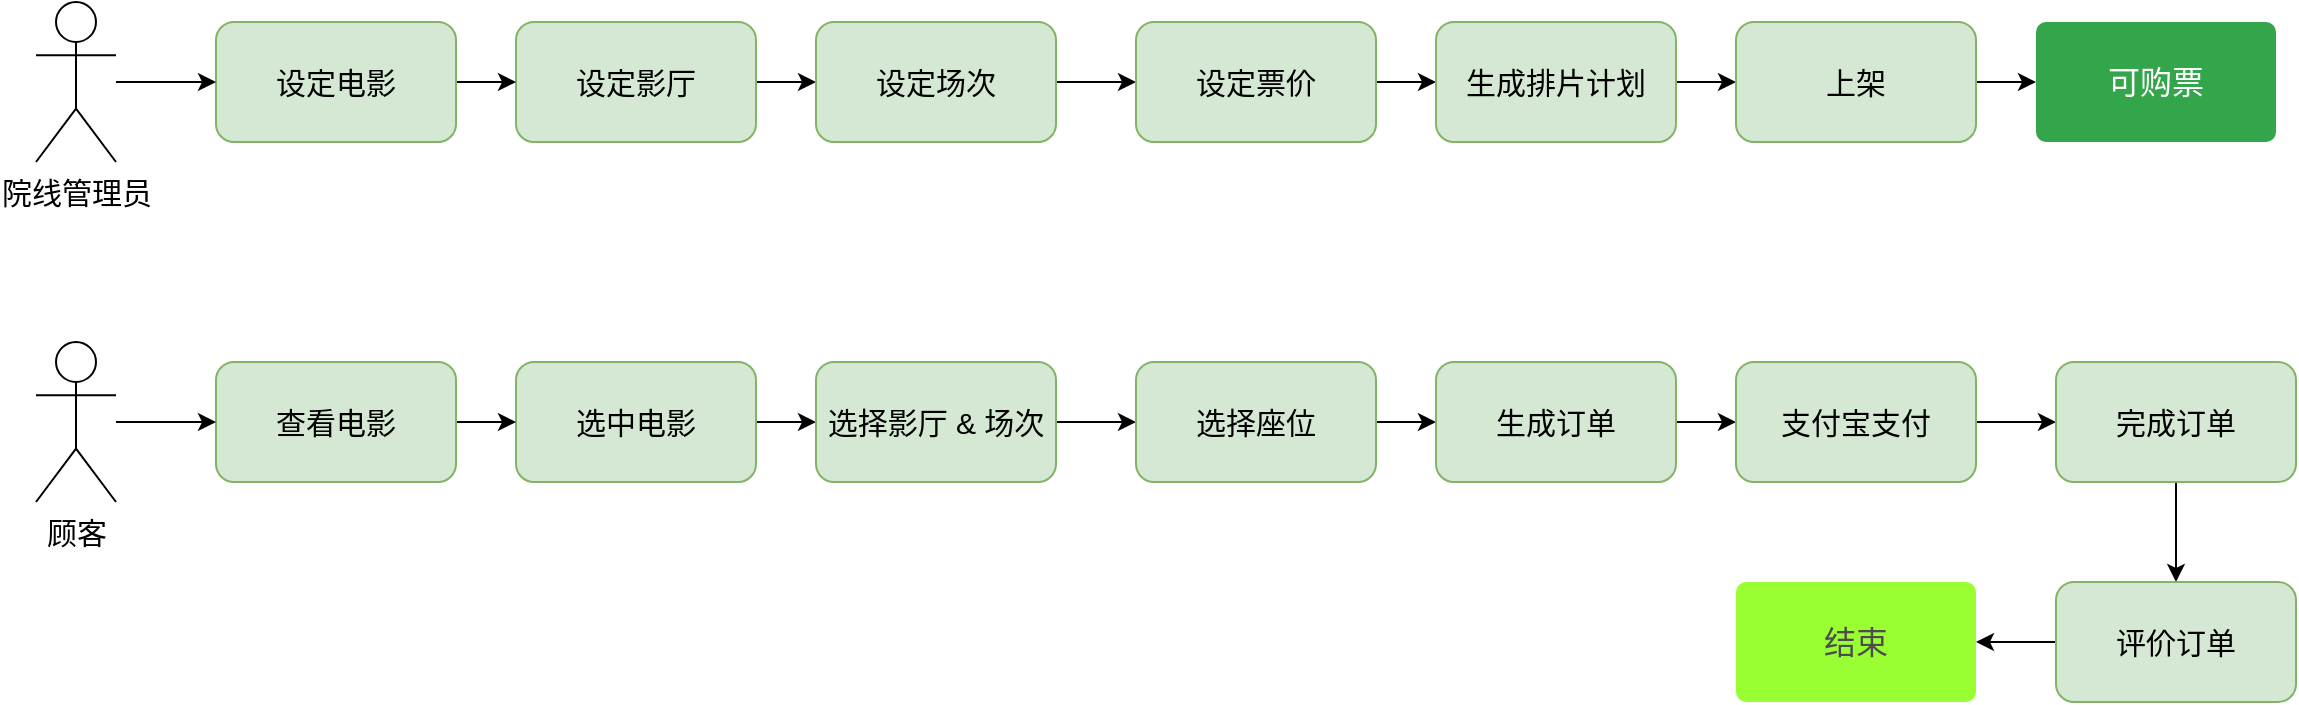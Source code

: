 <mxfile version="16.4.5" type="github">
  <diagram id="v9VeEew0eSVK_gECYCmD" name="Page-1">
    <mxGraphModel dx="1488" dy="592" grid="1" gridSize="10" guides="1" tooltips="1" connect="1" arrows="1" fold="1" page="1" pageScale="1" pageWidth="827" pageHeight="1169" math="0" shadow="0">
      <root>
        <mxCell id="0" />
        <mxCell id="1" parent="0" />
        <mxCell id="Nxp5lRbY74mLAklm460_-77" value="" style="edgeStyle=orthogonalEdgeStyle;rounded=0;orthogonalLoop=1;jettySize=auto;html=1;fontSize=15;" edge="1" parent="1" source="Nxp5lRbY74mLAklm460_-64" target="Nxp5lRbY74mLAklm460_-65">
          <mxGeometry relative="1" as="geometry" />
        </mxCell>
        <mxCell id="Nxp5lRbY74mLAklm460_-64" value="设定影厅" style="rounded=1;whiteSpace=wrap;html=1;fontSize=15;fillColor=#d5e8d4;strokeColor=#82b366;" vertex="1" parent="1">
          <mxGeometry x="270" y="120" width="120" height="60" as="geometry" />
        </mxCell>
        <mxCell id="Nxp5lRbY74mLAklm460_-78" value="" style="edgeStyle=orthogonalEdgeStyle;rounded=0;orthogonalLoop=1;jettySize=auto;html=1;fontSize=15;" edge="1" parent="1" source="Nxp5lRbY74mLAklm460_-65" target="Nxp5lRbY74mLAklm460_-67">
          <mxGeometry relative="1" as="geometry" />
        </mxCell>
        <mxCell id="Nxp5lRbY74mLAklm460_-65" value="设定场次" style="rounded=1;whiteSpace=wrap;html=1;fontSize=15;fillColor=#d5e8d4;strokeColor=#82b366;" vertex="1" parent="1">
          <mxGeometry x="420" y="120" width="120" height="60" as="geometry" />
        </mxCell>
        <mxCell id="Nxp5lRbY74mLAklm460_-76" value="" style="edgeStyle=orthogonalEdgeStyle;rounded=0;orthogonalLoop=1;jettySize=auto;html=1;fontSize=15;" edge="1" parent="1" source="Nxp5lRbY74mLAklm460_-66" target="Nxp5lRbY74mLAklm460_-64">
          <mxGeometry relative="1" as="geometry" />
        </mxCell>
        <mxCell id="Nxp5lRbY74mLAklm460_-66" value="设定电影" style="rounded=1;whiteSpace=wrap;html=1;fontSize=15;fillColor=#d5e8d4;strokeColor=#82b366;" vertex="1" parent="1">
          <mxGeometry x="120" y="120" width="120" height="60" as="geometry" />
        </mxCell>
        <mxCell id="Nxp5lRbY74mLAklm460_-79" value="" style="edgeStyle=orthogonalEdgeStyle;rounded=0;orthogonalLoop=1;jettySize=auto;html=1;fontSize=15;" edge="1" parent="1" source="Nxp5lRbY74mLAklm460_-67" target="Nxp5lRbY74mLAklm460_-68">
          <mxGeometry relative="1" as="geometry" />
        </mxCell>
        <mxCell id="Nxp5lRbY74mLAklm460_-67" value="设定票价" style="rounded=1;whiteSpace=wrap;html=1;fontSize=15;fillColor=#d5e8d4;strokeColor=#82b366;" vertex="1" parent="1">
          <mxGeometry x="580" y="120" width="120" height="60" as="geometry" />
        </mxCell>
        <mxCell id="Nxp5lRbY74mLAklm460_-80" value="" style="edgeStyle=orthogonalEdgeStyle;rounded=0;orthogonalLoop=1;jettySize=auto;html=1;fontSize=15;" edge="1" parent="1" source="Nxp5lRbY74mLAklm460_-68" target="Nxp5lRbY74mLAklm460_-69">
          <mxGeometry relative="1" as="geometry" />
        </mxCell>
        <mxCell id="Nxp5lRbY74mLAklm460_-68" value="生成排片计划" style="rounded=1;whiteSpace=wrap;html=1;fontSize=15;fillColor=#d5e8d4;strokeColor=#82b366;" vertex="1" parent="1">
          <mxGeometry x="730" y="120" width="120" height="60" as="geometry" />
        </mxCell>
        <mxCell id="Nxp5lRbY74mLAklm460_-81" value="" style="edgeStyle=orthogonalEdgeStyle;rounded=0;orthogonalLoop=1;jettySize=auto;html=1;fontSize=15;" edge="1" parent="1" source="Nxp5lRbY74mLAklm460_-69" target="Nxp5lRbY74mLAklm460_-74">
          <mxGeometry relative="1" as="geometry" />
        </mxCell>
        <mxCell id="Nxp5lRbY74mLAklm460_-69" value="上架" style="rounded=1;whiteSpace=wrap;html=1;fontSize=15;fillColor=#d5e8d4;strokeColor=#82b366;" vertex="1" parent="1">
          <mxGeometry x="880" y="120" width="120" height="60" as="geometry" />
        </mxCell>
        <mxCell id="Nxp5lRbY74mLAklm460_-75" value="" style="edgeStyle=orthogonalEdgeStyle;rounded=0;orthogonalLoop=1;jettySize=auto;html=1;fontSize=15;" edge="1" parent="1" source="Nxp5lRbY74mLAklm460_-70" target="Nxp5lRbY74mLAklm460_-66">
          <mxGeometry relative="1" as="geometry" />
        </mxCell>
        <mxCell id="Nxp5lRbY74mLAklm460_-70" value="院线管理员" style="shape=umlActor;verticalLabelPosition=bottom;verticalAlign=top;html=1;outlineConnect=0;fontSize=15;" vertex="1" parent="1">
          <mxGeometry x="30" y="110" width="40" height="80" as="geometry" />
        </mxCell>
        <mxCell id="Nxp5lRbY74mLAklm460_-74" value="可购票" style="html=1;shadow=0;dashed=0;shape=mxgraph.bootstrap.rrect;rSize=5;strokeColor=none;strokeWidth=1;fillColor=#33A64C;fontColor=#FFFFFF;whiteSpace=wrap;align=center;verticalAlign=middle;spacingLeft=0;fontStyle=0;fontSize=16;spacing=5;" vertex="1" parent="1">
          <mxGeometry x="1030" y="120" width="120" height="60" as="geometry" />
        </mxCell>
        <mxCell id="Nxp5lRbY74mLAklm460_-82" value="" style="edgeStyle=orthogonalEdgeStyle;rounded=0;orthogonalLoop=1;jettySize=auto;html=1;fontSize=15;" edge="1" parent="1" source="Nxp5lRbY74mLAklm460_-83" target="Nxp5lRbY74mLAklm460_-85">
          <mxGeometry relative="1" as="geometry" />
        </mxCell>
        <mxCell id="Nxp5lRbY74mLAklm460_-83" value="选中电影" style="rounded=1;whiteSpace=wrap;html=1;fontSize=15;fillColor=#d5e8d4;strokeColor=#82b366;" vertex="1" parent="1">
          <mxGeometry x="270" y="290" width="120" height="60" as="geometry" />
        </mxCell>
        <mxCell id="Nxp5lRbY74mLAklm460_-84" value="" style="edgeStyle=orthogonalEdgeStyle;rounded=0;orthogonalLoop=1;jettySize=auto;html=1;fontSize=15;" edge="1" parent="1" source="Nxp5lRbY74mLAklm460_-85" target="Nxp5lRbY74mLAklm460_-89">
          <mxGeometry relative="1" as="geometry" />
        </mxCell>
        <mxCell id="Nxp5lRbY74mLAklm460_-85" value="选择影厅 &amp;amp; 场次" style="rounded=1;whiteSpace=wrap;html=1;fontSize=15;fillColor=#d5e8d4;strokeColor=#82b366;" vertex="1" parent="1">
          <mxGeometry x="420" y="290" width="120" height="60" as="geometry" />
        </mxCell>
        <mxCell id="Nxp5lRbY74mLAklm460_-86" value="" style="edgeStyle=orthogonalEdgeStyle;rounded=0;orthogonalLoop=1;jettySize=auto;html=1;fontSize=15;" edge="1" parent="1" source="Nxp5lRbY74mLAklm460_-87" target="Nxp5lRbY74mLAklm460_-83">
          <mxGeometry relative="1" as="geometry" />
        </mxCell>
        <mxCell id="Nxp5lRbY74mLAklm460_-87" value="查看电影" style="rounded=1;whiteSpace=wrap;html=1;fontSize=15;fillColor=#d5e8d4;strokeColor=#82b366;" vertex="1" parent="1">
          <mxGeometry x="120" y="290" width="120" height="60" as="geometry" />
        </mxCell>
        <mxCell id="Nxp5lRbY74mLAklm460_-88" value="" style="edgeStyle=orthogonalEdgeStyle;rounded=0;orthogonalLoop=1;jettySize=auto;html=1;fontSize=15;" edge="1" parent="1" source="Nxp5lRbY74mLAklm460_-89" target="Nxp5lRbY74mLAklm460_-91">
          <mxGeometry relative="1" as="geometry" />
        </mxCell>
        <mxCell id="Nxp5lRbY74mLAklm460_-89" value="选择座位" style="rounded=1;whiteSpace=wrap;html=1;fontSize=15;fillColor=#d5e8d4;strokeColor=#82b366;" vertex="1" parent="1">
          <mxGeometry x="580" y="290" width="120" height="60" as="geometry" />
        </mxCell>
        <mxCell id="Nxp5lRbY74mLAklm460_-90" value="" style="edgeStyle=orthogonalEdgeStyle;rounded=0;orthogonalLoop=1;jettySize=auto;html=1;fontSize=15;" edge="1" parent="1" source="Nxp5lRbY74mLAklm460_-91" target="Nxp5lRbY74mLAklm460_-93">
          <mxGeometry relative="1" as="geometry" />
        </mxCell>
        <mxCell id="Nxp5lRbY74mLAklm460_-91" value="生成订单" style="rounded=1;whiteSpace=wrap;html=1;fontSize=15;fillColor=#d5e8d4;strokeColor=#82b366;" vertex="1" parent="1">
          <mxGeometry x="730" y="290" width="120" height="60" as="geometry" />
        </mxCell>
        <mxCell id="Nxp5lRbY74mLAklm460_-99" value="" style="edgeStyle=orthogonalEdgeStyle;rounded=0;orthogonalLoop=1;jettySize=auto;html=1;fontSize=15;fontColor=#4D4D4D;" edge="1" parent="1" source="Nxp5lRbY74mLAklm460_-93" target="Nxp5lRbY74mLAklm460_-97">
          <mxGeometry relative="1" as="geometry" />
        </mxCell>
        <mxCell id="Nxp5lRbY74mLAklm460_-93" value="支付宝支付" style="rounded=1;whiteSpace=wrap;html=1;fontSize=15;fillColor=#d5e8d4;strokeColor=#82b366;" vertex="1" parent="1">
          <mxGeometry x="880" y="290" width="120" height="60" as="geometry" />
        </mxCell>
        <mxCell id="Nxp5lRbY74mLAklm460_-94" value="" style="edgeStyle=orthogonalEdgeStyle;rounded=0;orthogonalLoop=1;jettySize=auto;html=1;fontSize=15;" edge="1" parent="1" source="Nxp5lRbY74mLAklm460_-95" target="Nxp5lRbY74mLAklm460_-87">
          <mxGeometry relative="1" as="geometry" />
        </mxCell>
        <mxCell id="Nxp5lRbY74mLAklm460_-95" value="顾客" style="shape=umlActor;verticalLabelPosition=bottom;verticalAlign=top;html=1;outlineConnect=0;fontSize=15;" vertex="1" parent="1">
          <mxGeometry x="30" y="280" width="40" height="80" as="geometry" />
        </mxCell>
        <mxCell id="Nxp5lRbY74mLAklm460_-96" value="结束" style="html=1;shadow=0;dashed=0;shape=mxgraph.bootstrap.rrect;rSize=5;strokeColor=none;strokeWidth=1;fillColor=#99FF33;fontColor=#4D4D4D;whiteSpace=wrap;align=center;verticalAlign=middle;spacingLeft=0;fontStyle=0;fontSize=16;spacing=5;" vertex="1" parent="1">
          <mxGeometry x="880" y="400" width="120" height="60" as="geometry" />
        </mxCell>
        <mxCell id="Nxp5lRbY74mLAklm460_-100" value="" style="edgeStyle=orthogonalEdgeStyle;rounded=0;orthogonalLoop=1;jettySize=auto;html=1;fontSize=15;fontColor=#4D4D4D;" edge="1" parent="1" source="Nxp5lRbY74mLAklm460_-97" target="Nxp5lRbY74mLAklm460_-98">
          <mxGeometry relative="1" as="geometry" />
        </mxCell>
        <mxCell id="Nxp5lRbY74mLAklm460_-97" value="完成订单" style="rounded=1;whiteSpace=wrap;html=1;fontSize=15;fillColor=#d5e8d4;strokeColor=#82b366;" vertex="1" parent="1">
          <mxGeometry x="1040" y="290" width="120" height="60" as="geometry" />
        </mxCell>
        <mxCell id="Nxp5lRbY74mLAklm460_-101" value="" style="edgeStyle=orthogonalEdgeStyle;rounded=0;orthogonalLoop=1;jettySize=auto;html=1;fontSize=15;fontColor=#4D4D4D;" edge="1" parent="1" source="Nxp5lRbY74mLAklm460_-98" target="Nxp5lRbY74mLAklm460_-96">
          <mxGeometry relative="1" as="geometry" />
        </mxCell>
        <mxCell id="Nxp5lRbY74mLAklm460_-98" value="评价订单" style="rounded=1;whiteSpace=wrap;html=1;fontSize=15;fillColor=#d5e8d4;strokeColor=#82b366;" vertex="1" parent="1">
          <mxGeometry x="1040" y="400" width="120" height="60" as="geometry" />
        </mxCell>
      </root>
    </mxGraphModel>
  </diagram>
</mxfile>
